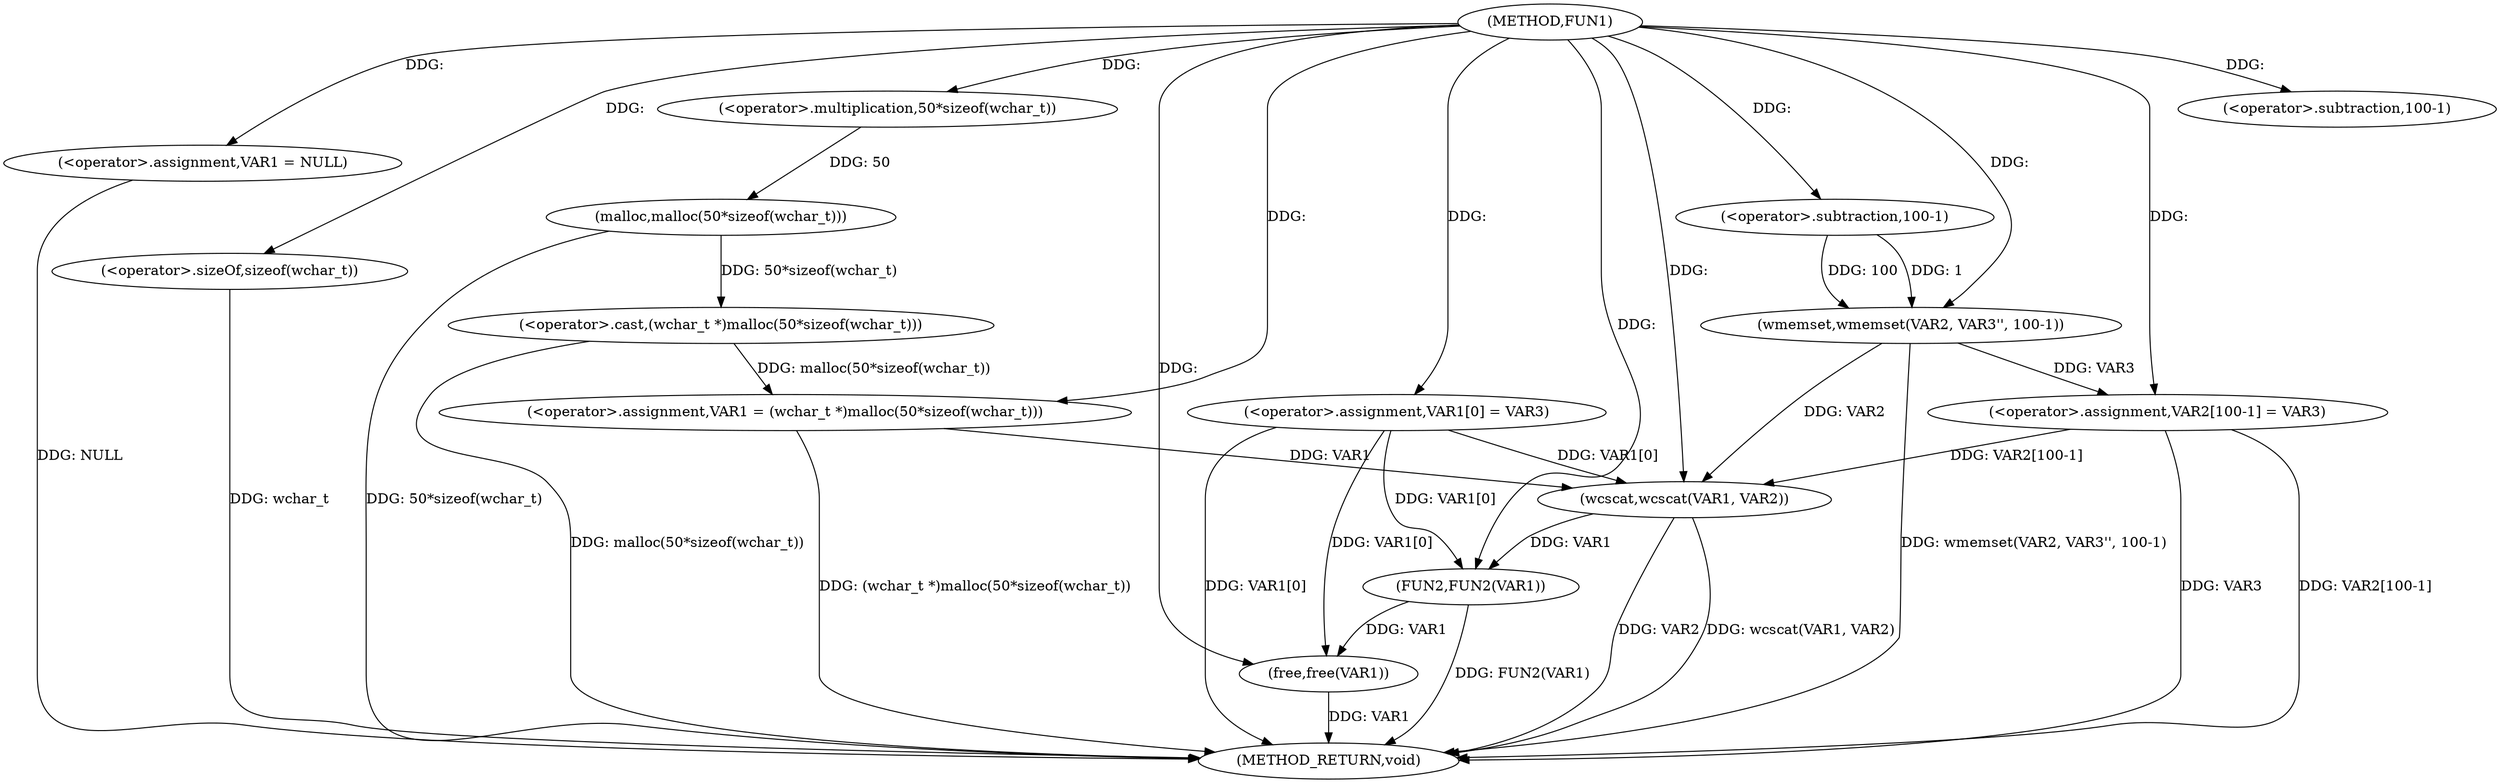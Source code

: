 digraph FUN1 {  
"1000100" [label = "(METHOD,FUN1)" ]
"1000144" [label = "(METHOD_RETURN,void)" ]
"1000103" [label = "(<operator>.assignment,VAR1 = NULL)" ]
"1000108" [label = "(<operator>.assignment,VAR1 = (wchar_t *)malloc(50*sizeof(wchar_t)))" ]
"1000110" [label = "(<operator>.cast,(wchar_t *)malloc(50*sizeof(wchar_t)))" ]
"1000112" [label = "(malloc,malloc(50*sizeof(wchar_t)))" ]
"1000113" [label = "(<operator>.multiplication,50*sizeof(wchar_t))" ]
"1000115" [label = "(<operator>.sizeOf,sizeof(wchar_t))" ]
"1000117" [label = "(<operator>.assignment,VAR1[0] = VAR3)" ]
"1000124" [label = "(wmemset,wmemset(VAR2, VAR3'', 100-1))" ]
"1000127" [label = "(<operator>.subtraction,100-1)" ]
"1000130" [label = "(<operator>.assignment,VAR2[100-1] = VAR3)" ]
"1000133" [label = "(<operator>.subtraction,100-1)" ]
"1000137" [label = "(wcscat,wcscat(VAR1, VAR2))" ]
"1000140" [label = "(FUN2,FUN2(VAR1))" ]
"1000142" [label = "(free,free(VAR1))" ]
  "1000103" -> "1000144"  [ label = "DDG: NULL"] 
  "1000137" -> "1000144"  [ label = "DDG: VAR2"] 
  "1000140" -> "1000144"  [ label = "DDG: FUN2(VAR1)"] 
  "1000117" -> "1000144"  [ label = "DDG: VAR1[0]"] 
  "1000115" -> "1000144"  [ label = "DDG: wchar_t"] 
  "1000137" -> "1000144"  [ label = "DDG: wcscat(VAR1, VAR2)"] 
  "1000110" -> "1000144"  [ label = "DDG: malloc(50*sizeof(wchar_t))"] 
  "1000112" -> "1000144"  [ label = "DDG: 50*sizeof(wchar_t)"] 
  "1000108" -> "1000144"  [ label = "DDG: (wchar_t *)malloc(50*sizeof(wchar_t))"] 
  "1000142" -> "1000144"  [ label = "DDG: VAR1"] 
  "1000130" -> "1000144"  [ label = "DDG: VAR3"] 
  "1000130" -> "1000144"  [ label = "DDG: VAR2[100-1]"] 
  "1000124" -> "1000144"  [ label = "DDG: wmemset(VAR2, VAR3'', 100-1)"] 
  "1000100" -> "1000103"  [ label = "DDG: "] 
  "1000110" -> "1000108"  [ label = "DDG: malloc(50*sizeof(wchar_t))"] 
  "1000100" -> "1000108"  [ label = "DDG: "] 
  "1000112" -> "1000110"  [ label = "DDG: 50*sizeof(wchar_t)"] 
  "1000113" -> "1000112"  [ label = "DDG: 50"] 
  "1000100" -> "1000113"  [ label = "DDG: "] 
  "1000100" -> "1000115"  [ label = "DDG: "] 
  "1000100" -> "1000117"  [ label = "DDG: "] 
  "1000100" -> "1000124"  [ label = "DDG: "] 
  "1000127" -> "1000124"  [ label = "DDG: 100"] 
  "1000127" -> "1000124"  [ label = "DDG: 1"] 
  "1000100" -> "1000127"  [ label = "DDG: "] 
  "1000124" -> "1000130"  [ label = "DDG: VAR3"] 
  "1000100" -> "1000130"  [ label = "DDG: "] 
  "1000100" -> "1000133"  [ label = "DDG: "] 
  "1000117" -> "1000137"  [ label = "DDG: VAR1[0]"] 
  "1000108" -> "1000137"  [ label = "DDG: VAR1"] 
  "1000100" -> "1000137"  [ label = "DDG: "] 
  "1000124" -> "1000137"  [ label = "DDG: VAR2"] 
  "1000130" -> "1000137"  [ label = "DDG: VAR2[100-1]"] 
  "1000117" -> "1000140"  [ label = "DDG: VAR1[0]"] 
  "1000137" -> "1000140"  [ label = "DDG: VAR1"] 
  "1000100" -> "1000140"  [ label = "DDG: "] 
  "1000140" -> "1000142"  [ label = "DDG: VAR1"] 
  "1000117" -> "1000142"  [ label = "DDG: VAR1[0]"] 
  "1000100" -> "1000142"  [ label = "DDG: "] 
}
